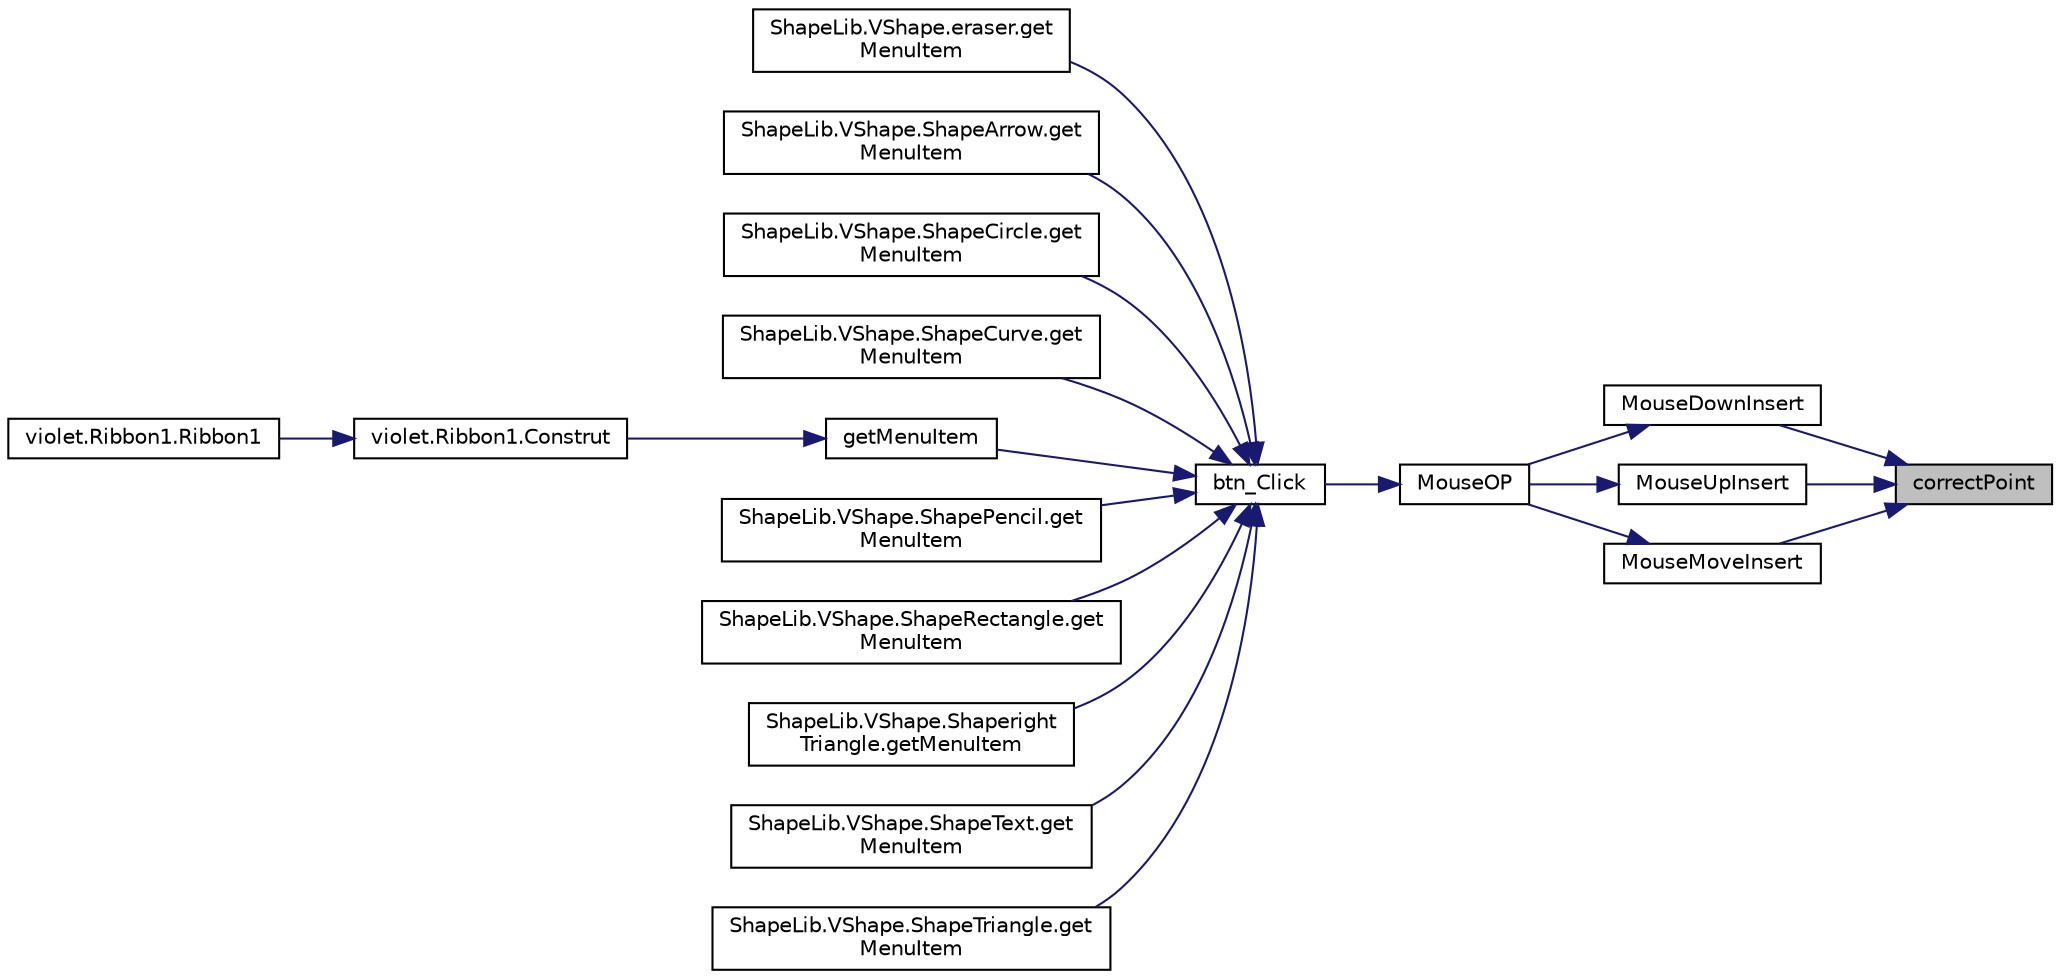 digraph "correctPoint"
{
 // LATEX_PDF_SIZE
  edge [fontname="Helvetica",fontsize="10",labelfontname="Helvetica",labelfontsize="10"];
  node [fontname="Helvetica",fontsize="10",shape=record];
  rankdir="RL";
  Node37 [label="correctPoint",height=0.2,width=0.4,color="black", fillcolor="grey75", style="filled", fontcolor="black",tooltip=" "];
  Node37 -> Node38 [dir="back",color="midnightblue",fontsize="10",style="solid",fontname="Helvetica"];
  Node38 [label="MouseDownInsert",height=0.2,width=0.4,color="black", fillcolor="white", style="filled",URL="$classShapeLib_1_1VShape_1_1ShapeObj.html#a6ae3f608ed94f2909eb90f0e9639d11b",tooltip=" "];
  Node38 -> Node39 [dir="back",color="midnightblue",fontsize="10",style="solid",fontname="Helvetica"];
  Node39 [label="MouseOP",height=0.2,width=0.4,color="black", fillcolor="white", style="filled",URL="$classShapeLib_1_1VShape_1_1ShapeObj.html#a34b2c442f54a1f1bb63b778459d2ee6b",tooltip=" "];
  Node39 -> Node40 [dir="back",color="midnightblue",fontsize="10",style="solid",fontname="Helvetica"];
  Node40 [label="btn_Click",height=0.2,width=0.4,color="black", fillcolor="white", style="filled",URL="$classShapeLib_1_1VShape_1_1ShapeObj.html#afb4e81bd5f76a3bc344c03788b1b748a",tooltip="UI 點選"];
  Node40 -> Node41 [dir="back",color="midnightblue",fontsize="10",style="solid",fontname="Helvetica"];
  Node41 [label="ShapeLib.VShape.eraser.get\lMenuItem",height=0.2,width=0.4,color="black", fillcolor="white", style="filled",URL="$classShapeLib_1_1VShape_1_1eraser.html#aa5c01f3ce2f0608edd0a0b231393bde8",tooltip="覆寫System.Collections.ArrayList"];
  Node40 -> Node42 [dir="back",color="midnightblue",fontsize="10",style="solid",fontname="Helvetica"];
  Node42 [label="ShapeLib.VShape.ShapeArrow.get\lMenuItem",height=0.2,width=0.4,color="black", fillcolor="white", style="filled",URL="$classShapeLib_1_1VShape_1_1ShapeArrow.html#aa5c01f3ce2f0608edd0a0b231393bde8",tooltip="覆寫System.Collections.ArrayList"];
  Node40 -> Node43 [dir="back",color="midnightblue",fontsize="10",style="solid",fontname="Helvetica"];
  Node43 [label="ShapeLib.VShape.ShapeCircle.get\lMenuItem",height=0.2,width=0.4,color="black", fillcolor="white", style="filled",URL="$classShapeLib_1_1VShape_1_1ShapeCircle.html#aa5c01f3ce2f0608edd0a0b231393bde8",tooltip="覆寫System.Collections.ArrayList"];
  Node40 -> Node44 [dir="back",color="midnightblue",fontsize="10",style="solid",fontname="Helvetica"];
  Node44 [label="ShapeLib.VShape.ShapeCurve.get\lMenuItem",height=0.2,width=0.4,color="black", fillcolor="white", style="filled",URL="$classShapeLib_1_1VShape_1_1ShapeCurve.html#aa5c01f3ce2f0608edd0a0b231393bde8",tooltip="覆寫System.Collections.ArrayList"];
  Node40 -> Node45 [dir="back",color="midnightblue",fontsize="10",style="solid",fontname="Helvetica"];
  Node45 [label="getMenuItem",height=0.2,width=0.4,color="black", fillcolor="white", style="filled",URL="$classShapeLib_1_1VShape_1_1ShapeObj.html#aa09a6581cc64b36ac58a74a5f6d98459",tooltip="覆寫System.Collections.ArrayList"];
  Node45 -> Node46 [dir="back",color="midnightblue",fontsize="10",style="solid",fontname="Helvetica"];
  Node46 [label="violet.Ribbon1.Construt",height=0.2,width=0.4,color="black", fillcolor="white", style="filled",URL="$classviolet_1_1Ribbon1.html#a8b7f0b973376476fb2833e8aa2f4f1d4",tooltip=" "];
  Node46 -> Node47 [dir="back",color="midnightblue",fontsize="10",style="solid",fontname="Helvetica"];
  Node47 [label="violet.Ribbon1.Ribbon1",height=0.2,width=0.4,color="black", fillcolor="white", style="filled",URL="$classviolet_1_1Ribbon1.html#afc6de2c82a1dd328f4aa83e0e02bf293",tooltip=" "];
  Node40 -> Node48 [dir="back",color="midnightblue",fontsize="10",style="solid",fontname="Helvetica"];
  Node48 [label="ShapeLib.VShape.ShapePencil.get\lMenuItem",height=0.2,width=0.4,color="black", fillcolor="white", style="filled",URL="$classShapeLib_1_1VShape_1_1ShapePencil.html#aa5c01f3ce2f0608edd0a0b231393bde8",tooltip="覆寫System.Collections.ArrayList"];
  Node40 -> Node49 [dir="back",color="midnightblue",fontsize="10",style="solid",fontname="Helvetica"];
  Node49 [label="ShapeLib.VShape.ShapeRectangle.get\lMenuItem",height=0.2,width=0.4,color="black", fillcolor="white", style="filled",URL="$classShapeLib_1_1VShape_1_1ShapeRectangle.html#aa5c01f3ce2f0608edd0a0b231393bde8",tooltip="覆寫System.Collections.ArrayList"];
  Node40 -> Node50 [dir="back",color="midnightblue",fontsize="10",style="solid",fontname="Helvetica"];
  Node50 [label="ShapeLib.VShape.Shaperight\lTriangle.getMenuItem",height=0.2,width=0.4,color="black", fillcolor="white", style="filled",URL="$classShapeLib_1_1VShape_1_1ShaperightTriangle.html#aa5c01f3ce2f0608edd0a0b231393bde8",tooltip="覆寫System.Collections.ArrayList"];
  Node40 -> Node51 [dir="back",color="midnightblue",fontsize="10",style="solid",fontname="Helvetica"];
  Node51 [label="ShapeLib.VShape.ShapeText.get\lMenuItem",height=0.2,width=0.4,color="black", fillcolor="white", style="filled",URL="$classShapeLib_1_1VShape_1_1ShapeText.html#aa5c01f3ce2f0608edd0a0b231393bde8",tooltip="覆寫System.Collections.ArrayList"];
  Node40 -> Node52 [dir="back",color="midnightblue",fontsize="10",style="solid",fontname="Helvetica"];
  Node52 [label="ShapeLib.VShape.ShapeTriangle.get\lMenuItem",height=0.2,width=0.4,color="black", fillcolor="white", style="filled",URL="$classShapeLib_1_1VShape_1_1ShapeTriangle.html#aa5c01f3ce2f0608edd0a0b231393bde8",tooltip="覆寫System.Collections.ArrayList"];
  Node37 -> Node53 [dir="back",color="midnightblue",fontsize="10",style="solid",fontname="Helvetica"];
  Node53 [label="MouseUpInsert",height=0.2,width=0.4,color="black", fillcolor="white", style="filled",URL="$classShapeLib_1_1VShape_1_1ShapeObj.html#ace21b13afa13483dd8e06599b4f637a2",tooltip=" "];
  Node53 -> Node39 [dir="back",color="midnightblue",fontsize="10",style="solid",fontname="Helvetica"];
  Node37 -> Node54 [dir="back",color="midnightblue",fontsize="10",style="solid",fontname="Helvetica"];
  Node54 [label="MouseMoveInsert",height=0.2,width=0.4,color="black", fillcolor="white", style="filled",URL="$classShapeLib_1_1VShape_1_1ShapeObj.html#af176bed520eb58b23ab1808cd7c14c62",tooltip=" "];
  Node54 -> Node39 [dir="back",color="midnightblue",fontsize="10",style="solid",fontname="Helvetica"];
}
